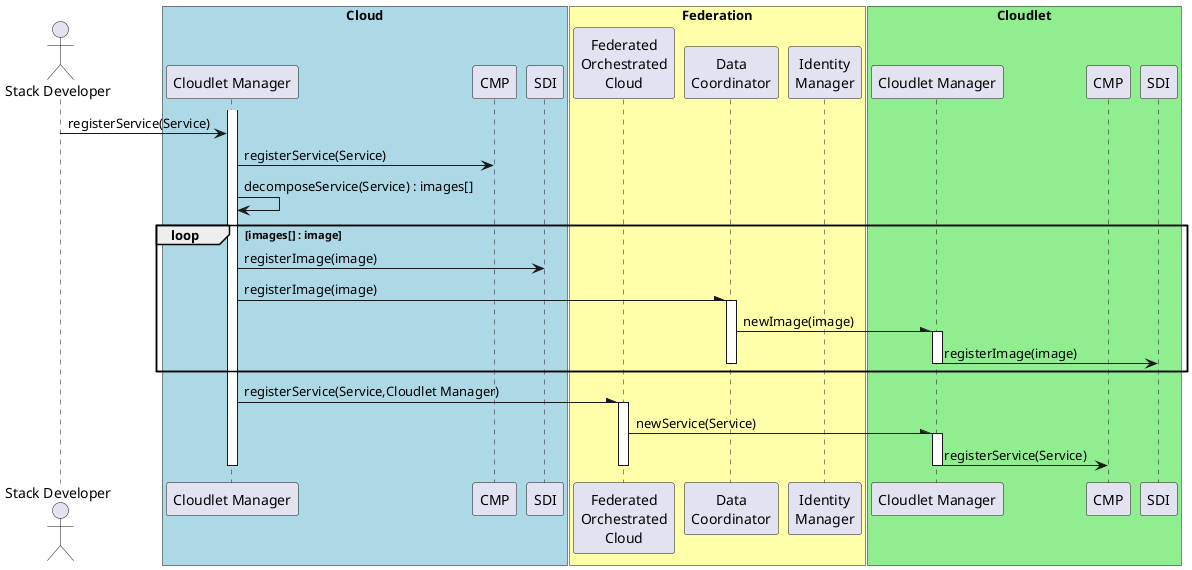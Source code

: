 @startuml
Actor "Stack Developer" As Stack

box "Cloud" #lightBlue
participant "Cloudlet Manager" as CMM
participant "CMP" as CMPM
participant "SDI" as SDIM
end box
box "Federation" #ffffaa
participant "Federated\nOrchestrated\nCloud" as FOC
participant "Data\nCoordinator" as DC
participant "Identity\nManager" as IM
end box
box "Cloudlet" #lightgreen
participant "Cloudlet Manager" as CMS
participant "CMP" as CMPS
participant "SDI" as SDIS
end box

activate CMM
Stack -> CMM : registerService(Service)
CMM -> CMPM : registerService(Service)
CMM -> CMM : decomposeService(Service) : images[]
loop images[] : image
CMM -> SDIM : registerImage(image)
CMM -\ DC : registerImage(image)
activate DC
DC -\ CMS : newImage(image)
activate CMS
CMS -> SDIS : registerImage(image)
deactivate CMS
deactivate DC
end
CMM -\ FOC : registerService(Service,Cloudlet Manager)
activate FOC
FOC -\ CMS : newService(Service)
activate CMS
CMS -> CMPS : registerService(Service)
deactivate CMS
deactivate FOC
deactivate CMM

@endum
